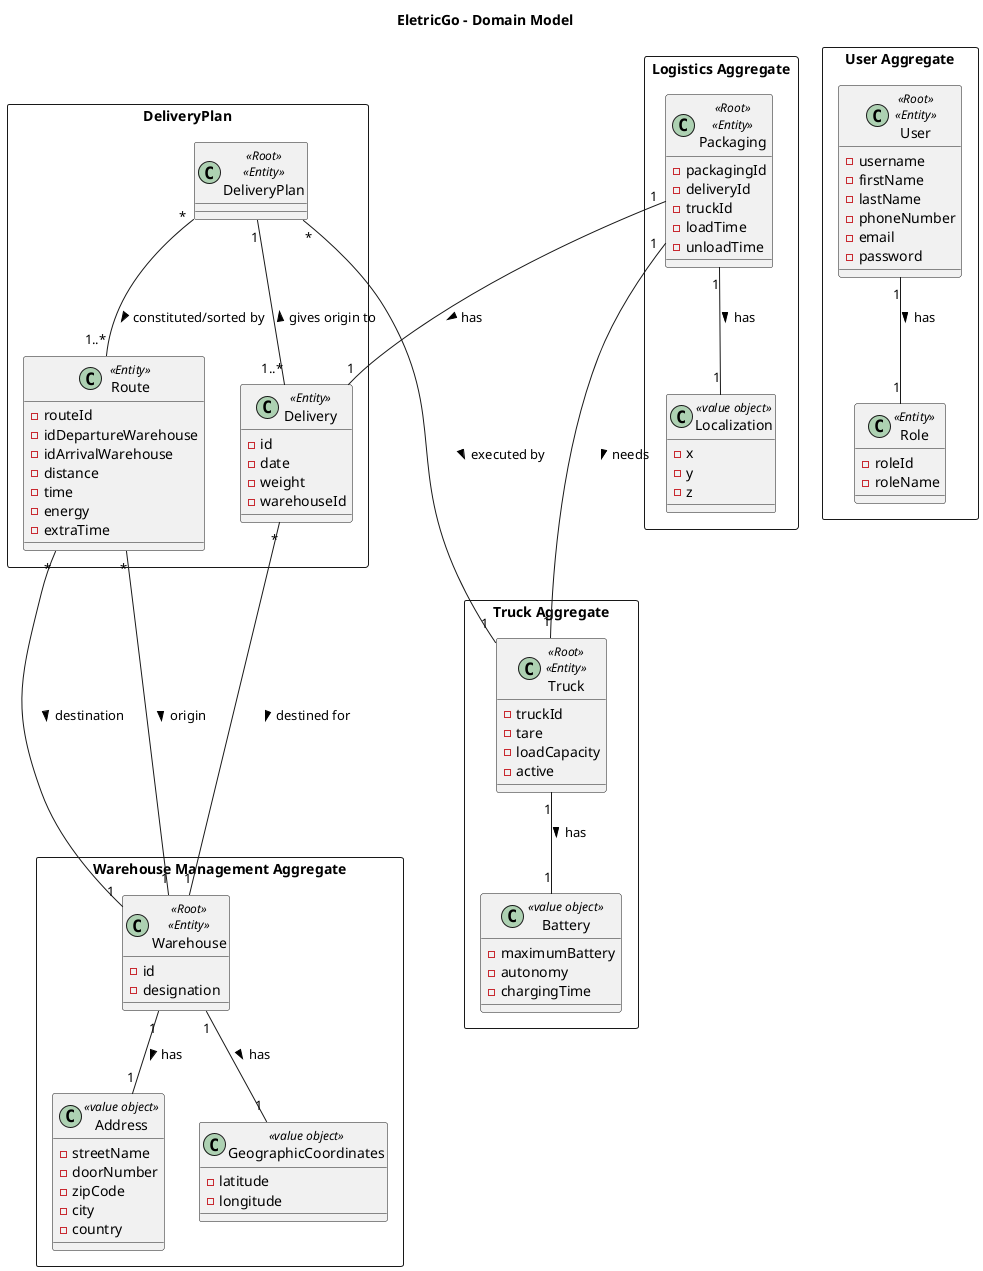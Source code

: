 @startuml
title
EletricGo - Domain Model
end title
package "Warehouse Management Aggregate" as wm <<Rectangle>> {
class Warehouse <<Root>> <<Entity>> {
- id
- designation
}


class Address <<value object>> {
- streetName
- doorNumber
- zipCode
- city
- country
}
class GeographicCoordinates <<value object>> {
- latitude
- longitude
}
}

package "Logistics Aggregate" as log <<Rectangle>> {
class Packaging <<Root>> <<Entity>> {
- packagingId
- deliveryId
- truckId
- loadTime
- unloadTime
}
class Localization <<value object>> {
- x
- y
- z
}
}
package "DeliveryPlan" as dp <<Rectangle>> {
class Delivery <<Entity>> {
- id
- date
- weight
- warehouseId
}
class Route <<Entity>> {
- routeId
- idDepartureWarehouse
- idArrivalWarehouse
- distance
- time
- energy
- extraTime
}
class DeliveryPlan <<Root>> <<Entity>> {}
}
package "Truck Aggregate" as t <<Rectangle>> {
class Truck <<Root>> <<Entity>> {
- truckId
- tare
- loadCapacity
- active
}
class Battery <<value object>> {
- maximumBattery
- autonomy
- chargingTime
}
}
package "User Aggregate" as u <<Rectangle>> {
class User <<Root>> <<Entity>> {
    - username
    - firstName
    - lastName
    - phoneNumber
    - email
    - password
}
class Role <<Entity>> {
- roleId
- roleName
}
}
User "1" -- "1" Role : has >
Route "*" --- "1" Warehouse : origin >
Route "*" --- "1" Warehouse : destination >
Delivery "*" -- "1" Warehouse : destined for >
DeliveryPlan "1" -- "1..*" Delivery : gives origin to <
DeliveryPlan "*" --- "1" Truck : executed by >
DeliveryPlan "*" -- "1..*" Route : constituted/sorted by >
Warehouse "1" -- "1" Address : has >
Warehouse "1" -- "1" GeographicCoordinates : has >
Packaging "1" -- "1" Localization : has >
Packaging "1" --- "1" Truck : needs >
Packaging "1" -- "1" Delivery : has >
Truck "1" -- "1" Battery : has >

@enduml